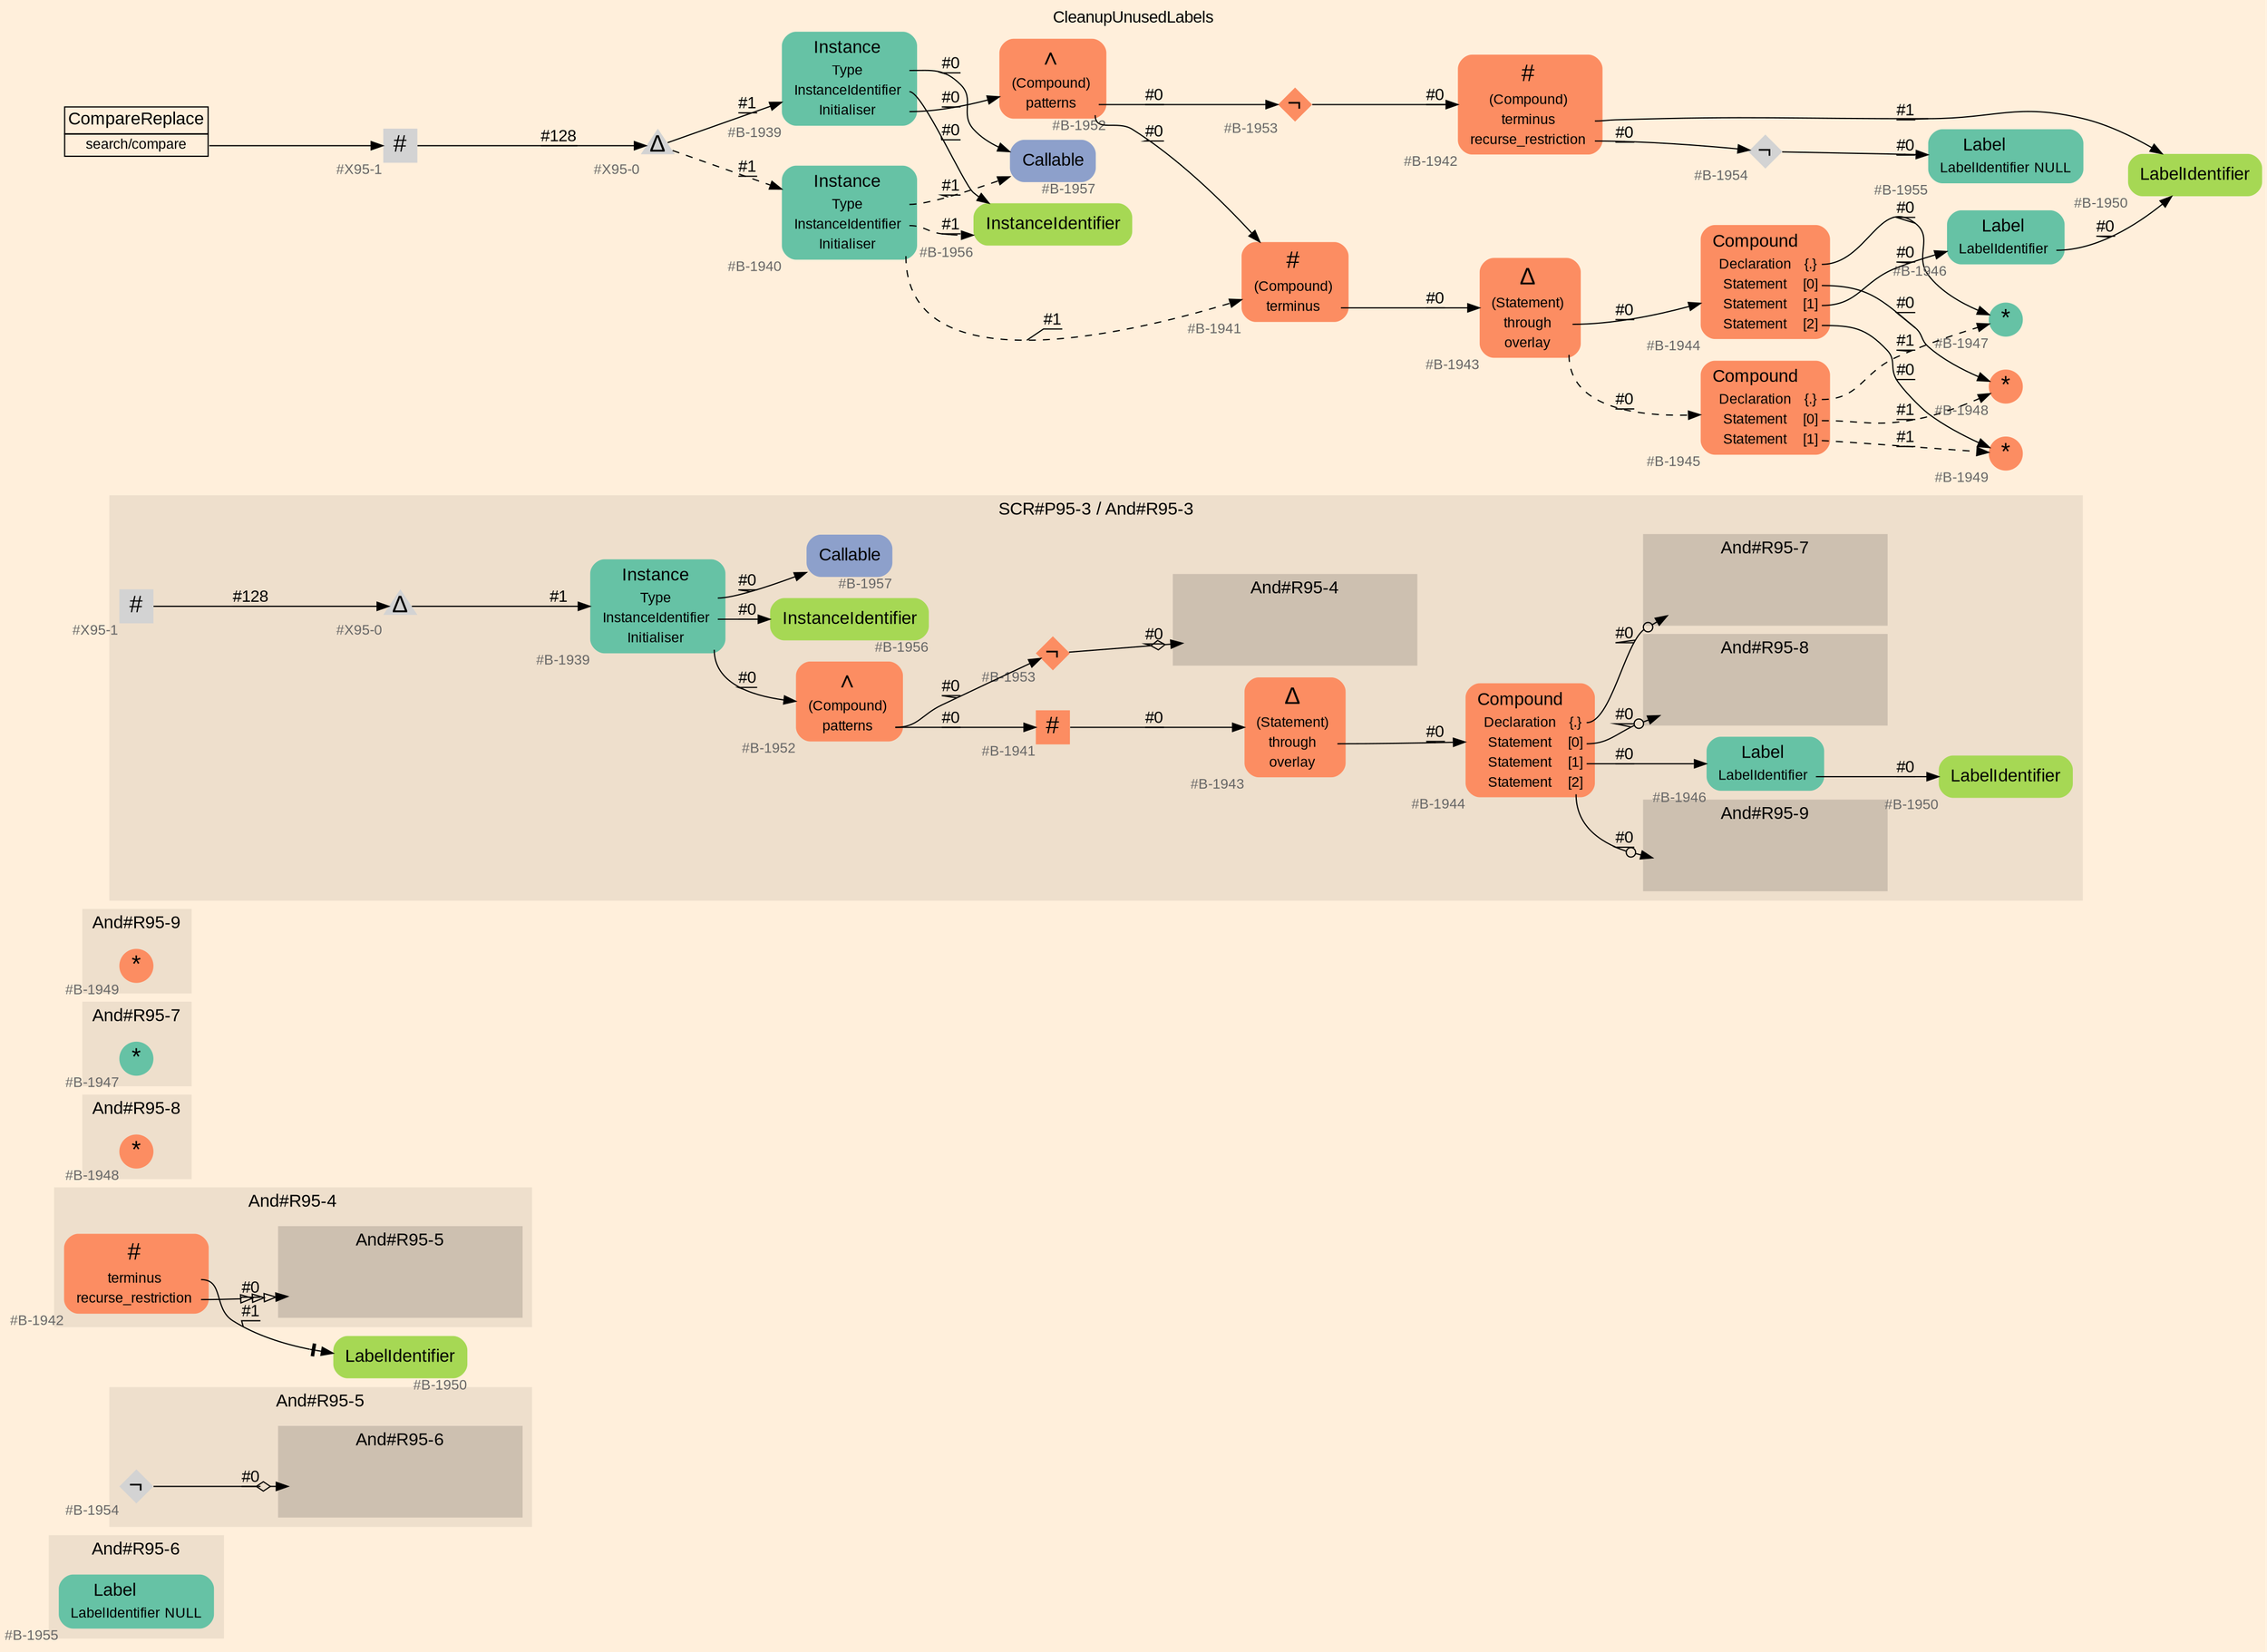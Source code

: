 digraph "CleanupUnusedLabels" {
label = "CleanupUnusedLabels"
labelloc = t
graph [
    rankdir = "LR"
    ranksep = 0.3
    bgcolor = antiquewhite1
    color = black
    fontcolor = black
    fontname = "Arial"
];
node [
    fontname = "Arial"
];
edge [
    fontname = "Arial"
];

// -------------------- figure And#R95-6 --------------------
// -------- region And#R95-6 ----------
subgraph "clusterAnd#R95-6" {
    label = "And#R95-6"
    style = "filled"
    color = antiquewhite2
    fontsize = "15"
    // -------- block And#R95-6/#B-1955 ----------
    "And#R95-6/#B-1955" [
        fillcolor = "/set28/1"
        xlabel = "#B-1955"
        fontsize = "12"
        fontcolor = grey40
        shape = "plaintext"
        label = <<TABLE BORDER="0" CELLBORDER="0" CELLSPACING="0">
         <TR><TD><FONT COLOR="black" POINT-SIZE="15">Label</FONT></TD></TR>
         <TR><TD><FONT COLOR="black" POINT-SIZE="12">LabelIdentifier</FONT></TD><TD PORT="port0"><FONT COLOR="black" POINT-SIZE="12">NULL</FONT></TD></TR>
        </TABLE>>
        style = "rounded,filled"
    ];
    
}


// -------------------- figure And#R95-5 --------------------
// -------- region And#R95-5 ----------
subgraph "clusterAnd#R95-5" {
    label = "And#R95-5"
    style = "filled"
    color = antiquewhite2
    fontsize = "15"
    // -------- block And#R95-5/#B-1954 ----------
    "And#R95-5/#B-1954" [
        xlabel = "#B-1954"
        fontsize = "12"
        fontcolor = grey40
        shape = "diamond"
        label = <<FONT COLOR="black" POINT-SIZE="20">¬</FONT>>
        style = "filled"
        penwidth = 0.0
        fixedsize = true
        width = 0.4
        height = 0.4
    ];
    
    // -------- region And#R95-5/And#R95-6 ----------
    subgraph "clusterAnd#R95-5/And#R95-6" {
        label = "And#R95-6"
        style = "filled"
        color = antiquewhite3
        fontsize = "15"
        // -------- block And#R95-5/And#R95-6/#B-1955 ----------
        "And#R95-5/And#R95-6/#B-1955" [
            fillcolor = "/set28/1"
            xlabel = "#B-1955"
            fontsize = "12"
            fontcolor = grey40
            shape = "none"
            style = "invisible"
        ];
        
    }
    
}

"And#R95-5/#B-1954" -> "And#R95-5/And#R95-6/#B-1955" [
    arrowhead="normalnoneodiamond"
    label = "#0"
    decorate = true
    color = black
    fontcolor = black
];


// -------------------- figure And#R95-4 --------------------
// -------- region And#R95-4 ----------
subgraph "clusterAnd#R95-4" {
    label = "And#R95-4"
    style = "filled"
    color = antiquewhite2
    fontsize = "15"
    // -------- block And#R95-4/#B-1942 ----------
    "And#R95-4/#B-1942" [
        fillcolor = "/set28/2"
        xlabel = "#B-1942"
        fontsize = "12"
        fontcolor = grey40
        shape = "plaintext"
        label = <<TABLE BORDER="0" CELLBORDER="0" CELLSPACING="0">
         <TR><TD><FONT COLOR="black" POINT-SIZE="20">#</FONT></TD></TR>
         <TR><TD><FONT COLOR="black" POINT-SIZE="12">terminus</FONT></TD><TD PORT="port0"></TD></TR>
         <TR><TD><FONT COLOR="black" POINT-SIZE="12">recurse_restriction</FONT></TD><TD PORT="port1"></TD></TR>
        </TABLE>>
        style = "rounded,filled"
    ];
    
    // -------- region And#R95-4/And#R95-5 ----------
    subgraph "clusterAnd#R95-4/And#R95-5" {
        label = "And#R95-5"
        style = "filled"
        color = antiquewhite3
        fontsize = "15"
        // -------- block And#R95-4/And#R95-5/#B-1954 ----------
        "And#R95-4/And#R95-5/#B-1954" [
            xlabel = "#B-1954"
            fontsize = "12"
            fontcolor = grey40
            shape = "none"
            style = "invisible"
        ];
        
    }
    
}

// -------- block And#R95-4/#B-1950 ----------
"And#R95-4/#B-1950" [
    fillcolor = "/set28/5"
    xlabel = "#B-1950"
    fontsize = "12"
    fontcolor = grey40
    shape = "plaintext"
    label = <<TABLE BORDER="0" CELLBORDER="0" CELLSPACING="0">
     <TR><TD><FONT COLOR="black" POINT-SIZE="15">LabelIdentifier</FONT></TD></TR>
    </TABLE>>
    style = "rounded,filled"
];

"And#R95-4/#B-1942":port0 -> "And#R95-4/#B-1950" [
    arrowhead="normalnonetee"
    label = "#1"
    decorate = true
    color = black
    fontcolor = black
];

"And#R95-4/#B-1942":port1 -> "And#R95-4/And#R95-5/#B-1954" [
    arrowhead="normalonormalonormalonormal"
    label = "#0"
    decorate = true
    color = black
    fontcolor = black
];


// -------------------- figure And#R95-8 --------------------
// -------- region And#R95-8 ----------
subgraph "clusterAnd#R95-8" {
    label = "And#R95-8"
    style = "filled"
    color = antiquewhite2
    fontsize = "15"
    // -------- block And#R95-8/#B-1948 ----------
    "And#R95-8/#B-1948" [
        fillcolor = "/set28/2"
        xlabel = "#B-1948"
        fontsize = "12"
        fontcolor = grey40
        shape = "circle"
        label = <<FONT COLOR="black" POINT-SIZE="20">*</FONT>>
        style = "filled"
        penwidth = 0.0
        fixedsize = true
        width = 0.4
        height = 0.4
    ];
    
}


// -------------------- figure And#R95-7 --------------------
// -------- region And#R95-7 ----------
subgraph "clusterAnd#R95-7" {
    label = "And#R95-7"
    style = "filled"
    color = antiquewhite2
    fontsize = "15"
    // -------- block And#R95-7/#B-1947 ----------
    "And#R95-7/#B-1947" [
        fillcolor = "/set28/1"
        xlabel = "#B-1947"
        fontsize = "12"
        fontcolor = grey40
        shape = "circle"
        label = <<FONT COLOR="black" POINT-SIZE="20">*</FONT>>
        style = "filled"
        penwidth = 0.0
        fixedsize = true
        width = 0.4
        height = 0.4
    ];
    
}


// -------------------- figure And#R95-9 --------------------
// -------- region And#R95-9 ----------
subgraph "clusterAnd#R95-9" {
    label = "And#R95-9"
    style = "filled"
    color = antiquewhite2
    fontsize = "15"
    // -------- block And#R95-9/#B-1949 ----------
    "And#R95-9/#B-1949" [
        fillcolor = "/set28/2"
        xlabel = "#B-1949"
        fontsize = "12"
        fontcolor = grey40
        shape = "circle"
        label = <<FONT COLOR="black" POINT-SIZE="20">*</FONT>>
        style = "filled"
        penwidth = 0.0
        fixedsize = true
        width = 0.4
        height = 0.4
    ];
    
}


// -------------------- figure And#R95-3 --------------------
// -------- region And#R95-3 ----------
subgraph "clusterAnd#R95-3" {
    label = "SCR#P95-3 / And#R95-3"
    style = "filled"
    color = antiquewhite2
    fontsize = "15"
    // -------- block And#R95-3/#B-1946 ----------
    "And#R95-3/#B-1946" [
        fillcolor = "/set28/1"
        xlabel = "#B-1946"
        fontsize = "12"
        fontcolor = grey40
        shape = "plaintext"
        label = <<TABLE BORDER="0" CELLBORDER="0" CELLSPACING="0">
         <TR><TD><FONT COLOR="black" POINT-SIZE="15">Label</FONT></TD></TR>
         <TR><TD><FONT COLOR="black" POINT-SIZE="12">LabelIdentifier</FONT></TD><TD PORT="port0"></TD></TR>
        </TABLE>>
        style = "rounded,filled"
    ];
    
    // -------- block And#R95-3/#B-1943 ----------
    "And#R95-3/#B-1943" [
        fillcolor = "/set28/2"
        xlabel = "#B-1943"
        fontsize = "12"
        fontcolor = grey40
        shape = "plaintext"
        label = <<TABLE BORDER="0" CELLBORDER="0" CELLSPACING="0">
         <TR><TD><FONT COLOR="black" POINT-SIZE="20">Δ</FONT></TD></TR>
         <TR><TD><FONT COLOR="black" POINT-SIZE="12">(Statement)</FONT></TD><TD PORT="port0"></TD></TR>
         <TR><TD><FONT COLOR="black" POINT-SIZE="12">through</FONT></TD><TD PORT="port1"></TD></TR>
         <TR><TD><FONT COLOR="black" POINT-SIZE="12">overlay</FONT></TD><TD PORT="port2"></TD></TR>
        </TABLE>>
        style = "rounded,filled"
    ];
    
    // -------- block And#R95-3/#B-1941 ----------
    "And#R95-3/#B-1941" [
        fillcolor = "/set28/2"
        xlabel = "#B-1941"
        fontsize = "12"
        fontcolor = grey40
        shape = "square"
        label = <<FONT COLOR="black" POINT-SIZE="20">#</FONT>>
        style = "filled"
        penwidth = 0.0
        fixedsize = true
        width = 0.4
        height = 0.4
    ];
    
    // -------- block And#R95-3/#B-1944 ----------
    "And#R95-3/#B-1944" [
        fillcolor = "/set28/2"
        xlabel = "#B-1944"
        fontsize = "12"
        fontcolor = grey40
        shape = "plaintext"
        label = <<TABLE BORDER="0" CELLBORDER="0" CELLSPACING="0">
         <TR><TD><FONT COLOR="black" POINT-SIZE="15">Compound</FONT></TD></TR>
         <TR><TD><FONT COLOR="black" POINT-SIZE="12">Declaration</FONT></TD><TD PORT="port0"><FONT COLOR="black" POINT-SIZE="12">{.}</FONT></TD></TR>
         <TR><TD><FONT COLOR="black" POINT-SIZE="12">Statement</FONT></TD><TD PORT="port1"><FONT COLOR="black" POINT-SIZE="12">[0]</FONT></TD></TR>
         <TR><TD><FONT COLOR="black" POINT-SIZE="12">Statement</FONT></TD><TD PORT="port2"><FONT COLOR="black" POINT-SIZE="12">[1]</FONT></TD></TR>
         <TR><TD><FONT COLOR="black" POINT-SIZE="12">Statement</FONT></TD><TD PORT="port3"><FONT COLOR="black" POINT-SIZE="12">[2]</FONT></TD></TR>
        </TABLE>>
        style = "rounded,filled"
    ];
    
    // -------- block And#R95-3/#B-1956 ----------
    "And#R95-3/#B-1956" [
        fillcolor = "/set28/5"
        xlabel = "#B-1956"
        fontsize = "12"
        fontcolor = grey40
        shape = "plaintext"
        label = <<TABLE BORDER="0" CELLBORDER="0" CELLSPACING="0">
         <TR><TD><FONT COLOR="black" POINT-SIZE="15">InstanceIdentifier</FONT></TD></TR>
        </TABLE>>
        style = "rounded,filled"
    ];
    
    // -------- block And#R95-3/#B-1950 ----------
    "And#R95-3/#B-1950" [
        fillcolor = "/set28/5"
        xlabel = "#B-1950"
        fontsize = "12"
        fontcolor = grey40
        shape = "plaintext"
        label = <<TABLE BORDER="0" CELLBORDER="0" CELLSPACING="0">
         <TR><TD><FONT COLOR="black" POINT-SIZE="15">LabelIdentifier</FONT></TD></TR>
        </TABLE>>
        style = "rounded,filled"
    ];
    
    // -------- block And#R95-3/#B-1953 ----------
    "And#R95-3/#B-1953" [
        fillcolor = "/set28/2"
        xlabel = "#B-1953"
        fontsize = "12"
        fontcolor = grey40
        shape = "diamond"
        label = <<FONT COLOR="black" POINT-SIZE="20">¬</FONT>>
        style = "filled"
        penwidth = 0.0
        fixedsize = true
        width = 0.4
        height = 0.4
    ];
    
    // -------- block And#R95-3/#B-1957 ----------
    "And#R95-3/#B-1957" [
        fillcolor = "/set28/3"
        xlabel = "#B-1957"
        fontsize = "12"
        fontcolor = grey40
        shape = "plaintext"
        label = <<TABLE BORDER="0" CELLBORDER="0" CELLSPACING="0">
         <TR><TD><FONT COLOR="black" POINT-SIZE="15">Callable</FONT></TD></TR>
        </TABLE>>
        style = "rounded,filled"
    ];
    
    // -------- block And#R95-3/#X95-1 ----------
    "And#R95-3/#X95-1" [
        xlabel = "#X95-1"
        fontsize = "12"
        fontcolor = grey40
        shape = "square"
        label = <<FONT COLOR="black" POINT-SIZE="20">#</FONT>>
        style = "filled"
        penwidth = 0.0
        fixedsize = true
        width = 0.4
        height = 0.4
    ];
    
    // -------- block And#R95-3/#B-1939 ----------
    "And#R95-3/#B-1939" [
        fillcolor = "/set28/1"
        xlabel = "#B-1939"
        fontsize = "12"
        fontcolor = grey40
        shape = "plaintext"
        label = <<TABLE BORDER="0" CELLBORDER="0" CELLSPACING="0">
         <TR><TD><FONT COLOR="black" POINT-SIZE="15">Instance</FONT></TD></TR>
         <TR><TD><FONT COLOR="black" POINT-SIZE="12">Type</FONT></TD><TD PORT="port0"></TD></TR>
         <TR><TD><FONT COLOR="black" POINT-SIZE="12">InstanceIdentifier</FONT></TD><TD PORT="port1"></TD></TR>
         <TR><TD><FONT COLOR="black" POINT-SIZE="12">Initialiser</FONT></TD><TD PORT="port2"></TD></TR>
        </TABLE>>
        style = "rounded,filled"
    ];
    
    // -------- block And#R95-3/#B-1952 ----------
    "And#R95-3/#B-1952" [
        fillcolor = "/set28/2"
        xlabel = "#B-1952"
        fontsize = "12"
        fontcolor = grey40
        shape = "plaintext"
        label = <<TABLE BORDER="0" CELLBORDER="0" CELLSPACING="0">
         <TR><TD><FONT COLOR="black" POINT-SIZE="20">∧</FONT></TD></TR>
         <TR><TD><FONT COLOR="black" POINT-SIZE="12">(Compound)</FONT></TD><TD PORT="port0"></TD></TR>
         <TR><TD><FONT COLOR="black" POINT-SIZE="12">patterns</FONT></TD><TD PORT="port1"></TD></TR>
        </TABLE>>
        style = "rounded,filled"
    ];
    
    // -------- block And#R95-3/#X95-0 ----------
    "And#R95-3/#X95-0" [
        xlabel = "#X95-0"
        fontsize = "12"
        fontcolor = grey40
        shape = "triangle"
        label = <<FONT COLOR="black" POINT-SIZE="20">Δ</FONT>>
        style = "filled"
        penwidth = 0.0
        fixedsize = true
        width = 0.4
        height = 0.4
    ];
    
    // -------- region And#R95-3/And#R95-4 ----------
    subgraph "clusterAnd#R95-3/And#R95-4" {
        label = "And#R95-4"
        style = "filled"
        color = antiquewhite3
        fontsize = "15"
        // -------- block And#R95-3/And#R95-4/#B-1942 ----------
        "And#R95-3/And#R95-4/#B-1942" [
            fillcolor = "/set28/2"
            xlabel = "#B-1942"
            fontsize = "12"
            fontcolor = grey40
            shape = "none"
            style = "invisible"
        ];
        
    }
    
    // -------- region And#R95-3/And#R95-7 ----------
    subgraph "clusterAnd#R95-3/And#R95-7" {
        label = "And#R95-7"
        style = "filled"
        color = antiquewhite3
        fontsize = "15"
        // -------- block And#R95-3/And#R95-7/#B-1947 ----------
        "And#R95-3/And#R95-7/#B-1947" [
            fillcolor = "/set28/1"
            xlabel = "#B-1947"
            fontsize = "12"
            fontcolor = grey40
            shape = "none"
            style = "invisible"
        ];
        
    }
    
    // -------- region And#R95-3/And#R95-8 ----------
    subgraph "clusterAnd#R95-3/And#R95-8" {
        label = "And#R95-8"
        style = "filled"
        color = antiquewhite3
        fontsize = "15"
        // -------- block And#R95-3/And#R95-8/#B-1948 ----------
        "And#R95-3/And#R95-8/#B-1948" [
            fillcolor = "/set28/2"
            xlabel = "#B-1948"
            fontsize = "12"
            fontcolor = grey40
            shape = "none"
            style = "invisible"
        ];
        
    }
    
    // -------- region And#R95-3/And#R95-9 ----------
    subgraph "clusterAnd#R95-3/And#R95-9" {
        label = "And#R95-9"
        style = "filled"
        color = antiquewhite3
        fontsize = "15"
        // -------- block And#R95-3/And#R95-9/#B-1949 ----------
        "And#R95-3/And#R95-9/#B-1949" [
            fillcolor = "/set28/2"
            xlabel = "#B-1949"
            fontsize = "12"
            fontcolor = grey40
            shape = "none"
            style = "invisible"
        ];
        
    }
    
}

"And#R95-3/#B-1946":port0 -> "And#R95-3/#B-1950" [
    label = "#0"
    decorate = true
    color = black
    fontcolor = black
];

"And#R95-3/#B-1943":port1 -> "And#R95-3/#B-1944" [
    label = "#0"
    decorate = true
    color = black
    fontcolor = black
];

"And#R95-3/#B-1941" -> "And#R95-3/#B-1943" [
    label = "#0"
    decorate = true
    color = black
    fontcolor = black
];

"And#R95-3/#B-1944":port0 -> "And#R95-3/And#R95-7/#B-1947" [
    arrowhead="normalnoneodot"
    label = "#0"
    decorate = true
    color = black
    fontcolor = black
];

"And#R95-3/#B-1944":port1 -> "And#R95-3/And#R95-8/#B-1948" [
    arrowhead="normalnoneodot"
    label = "#0"
    decorate = true
    color = black
    fontcolor = black
];

"And#R95-3/#B-1944":port2 -> "And#R95-3/#B-1946" [
    label = "#0"
    decorate = true
    color = black
    fontcolor = black
];

"And#R95-3/#B-1944":port3 -> "And#R95-3/And#R95-9/#B-1949" [
    arrowhead="normalnoneodot"
    label = "#0"
    decorate = true
    color = black
    fontcolor = black
];

"And#R95-3/#B-1953" -> "And#R95-3/And#R95-4/#B-1942" [
    arrowhead="normalnoneodiamond"
    label = "#0"
    decorate = true
    color = black
    fontcolor = black
];

"And#R95-3/#X95-1" -> "And#R95-3/#X95-0" [
    label = "#128"
    decorate = true
    color = black
    fontcolor = black
];

"And#R95-3/#B-1939":port0 -> "And#R95-3/#B-1957" [
    label = "#0"
    decorate = true
    color = black
    fontcolor = black
];

"And#R95-3/#B-1939":port1 -> "And#R95-3/#B-1956" [
    label = "#0"
    decorate = true
    color = black
    fontcolor = black
];

"And#R95-3/#B-1939":port2 -> "And#R95-3/#B-1952" [
    label = "#0"
    decorate = true
    color = black
    fontcolor = black
];

"And#R95-3/#B-1952":port1 -> "And#R95-3/#B-1941" [
    label = "#0"
    decorate = true
    color = black
    fontcolor = black
];

"And#R95-3/#B-1952":port1 -> "And#R95-3/#B-1953" [
    label = "#0"
    decorate = true
    color = black
    fontcolor = black
];

"And#R95-3/#X95-0" -> "And#R95-3/#B-1939" [
    label = "#1"
    decorate = true
    color = black
    fontcolor = black
];


// -------------------- transformation figure --------------------
// -------- block CR#X95-2 ----------
"CR#X95-2" [
    fillcolor = antiquewhite1
    fontsize = "12"
    fontcolor = grey40
    shape = "plaintext"
    label = <<TABLE BORDER="0" CELLBORDER="1" CELLSPACING="0">
     <TR><TD><FONT COLOR="black" POINT-SIZE="15">CompareReplace</FONT></TD></TR>
     <TR><TD PORT="port0"><FONT COLOR="black" POINT-SIZE="12">search/compare</FONT></TD></TR>
    </TABLE>>
    style = "filled"
    color = black
];

// -------- block #X95-1 ----------
"#X95-1" [
    xlabel = "#X95-1"
    fontsize = "12"
    fontcolor = grey40
    shape = "square"
    label = <<FONT COLOR="black" POINT-SIZE="20">#</FONT>>
    style = "filled"
    penwidth = 0.0
    fixedsize = true
    width = 0.4
    height = 0.4
];

// -------- block #X95-0 ----------
"#X95-0" [
    xlabel = "#X95-0"
    fontsize = "12"
    fontcolor = grey40
    shape = "triangle"
    label = <<FONT COLOR="black" POINT-SIZE="20">Δ</FONT>>
    style = "filled"
    penwidth = 0.0
    fixedsize = true
    width = 0.4
    height = 0.4
];

// -------- block #B-1939 ----------
"#B-1939" [
    fillcolor = "/set28/1"
    xlabel = "#B-1939"
    fontsize = "12"
    fontcolor = grey40
    shape = "plaintext"
    label = <<TABLE BORDER="0" CELLBORDER="0" CELLSPACING="0">
     <TR><TD><FONT COLOR="black" POINT-SIZE="15">Instance</FONT></TD></TR>
     <TR><TD><FONT COLOR="black" POINT-SIZE="12">Type</FONT></TD><TD PORT="port0"></TD></TR>
     <TR><TD><FONT COLOR="black" POINT-SIZE="12">InstanceIdentifier</FONT></TD><TD PORT="port1"></TD></TR>
     <TR><TD><FONT COLOR="black" POINT-SIZE="12">Initialiser</FONT></TD><TD PORT="port2"></TD></TR>
    </TABLE>>
    style = "rounded,filled"
];

// -------- block #B-1957 ----------
"#B-1957" [
    fillcolor = "/set28/3"
    xlabel = "#B-1957"
    fontsize = "12"
    fontcolor = grey40
    shape = "plaintext"
    label = <<TABLE BORDER="0" CELLBORDER="0" CELLSPACING="0">
     <TR><TD><FONT COLOR="black" POINT-SIZE="15">Callable</FONT></TD></TR>
    </TABLE>>
    style = "rounded,filled"
];

// -------- block #B-1956 ----------
"#B-1956" [
    fillcolor = "/set28/5"
    xlabel = "#B-1956"
    fontsize = "12"
    fontcolor = grey40
    shape = "plaintext"
    label = <<TABLE BORDER="0" CELLBORDER="0" CELLSPACING="0">
     <TR><TD><FONT COLOR="black" POINT-SIZE="15">InstanceIdentifier</FONT></TD></TR>
    </TABLE>>
    style = "rounded,filled"
];

// -------- block #B-1952 ----------
"#B-1952" [
    fillcolor = "/set28/2"
    xlabel = "#B-1952"
    fontsize = "12"
    fontcolor = grey40
    shape = "plaintext"
    label = <<TABLE BORDER="0" CELLBORDER="0" CELLSPACING="0">
     <TR><TD><FONT COLOR="black" POINT-SIZE="20">∧</FONT></TD></TR>
     <TR><TD><FONT COLOR="black" POINT-SIZE="12">(Compound)</FONT></TD><TD PORT="port0"></TD></TR>
     <TR><TD><FONT COLOR="black" POINT-SIZE="12">patterns</FONT></TD><TD PORT="port1"></TD></TR>
    </TABLE>>
    style = "rounded,filled"
];

// -------- block #B-1941 ----------
"#B-1941" [
    fillcolor = "/set28/2"
    xlabel = "#B-1941"
    fontsize = "12"
    fontcolor = grey40
    shape = "plaintext"
    label = <<TABLE BORDER="0" CELLBORDER="0" CELLSPACING="0">
     <TR><TD><FONT COLOR="black" POINT-SIZE="20">#</FONT></TD></TR>
     <TR><TD><FONT COLOR="black" POINT-SIZE="12">(Compound)</FONT></TD><TD PORT="port0"></TD></TR>
     <TR><TD><FONT COLOR="black" POINT-SIZE="12">terminus</FONT></TD><TD PORT="port1"></TD></TR>
    </TABLE>>
    style = "rounded,filled"
];

// -------- block #B-1943 ----------
"#B-1943" [
    fillcolor = "/set28/2"
    xlabel = "#B-1943"
    fontsize = "12"
    fontcolor = grey40
    shape = "plaintext"
    label = <<TABLE BORDER="0" CELLBORDER="0" CELLSPACING="0">
     <TR><TD><FONT COLOR="black" POINT-SIZE="20">Δ</FONT></TD></TR>
     <TR><TD><FONT COLOR="black" POINT-SIZE="12">(Statement)</FONT></TD><TD PORT="port0"></TD></TR>
     <TR><TD><FONT COLOR="black" POINT-SIZE="12">through</FONT></TD><TD PORT="port1"></TD></TR>
     <TR><TD><FONT COLOR="black" POINT-SIZE="12">overlay</FONT></TD><TD PORT="port2"></TD></TR>
    </TABLE>>
    style = "rounded,filled"
];

// -------- block #B-1944 ----------
"#B-1944" [
    fillcolor = "/set28/2"
    xlabel = "#B-1944"
    fontsize = "12"
    fontcolor = grey40
    shape = "plaintext"
    label = <<TABLE BORDER="0" CELLBORDER="0" CELLSPACING="0">
     <TR><TD><FONT COLOR="black" POINT-SIZE="15">Compound</FONT></TD></TR>
     <TR><TD><FONT COLOR="black" POINT-SIZE="12">Declaration</FONT></TD><TD PORT="port0"><FONT COLOR="black" POINT-SIZE="12">{.}</FONT></TD></TR>
     <TR><TD><FONT COLOR="black" POINT-SIZE="12">Statement</FONT></TD><TD PORT="port1"><FONT COLOR="black" POINT-SIZE="12">[0]</FONT></TD></TR>
     <TR><TD><FONT COLOR="black" POINT-SIZE="12">Statement</FONT></TD><TD PORT="port2"><FONT COLOR="black" POINT-SIZE="12">[1]</FONT></TD></TR>
     <TR><TD><FONT COLOR="black" POINT-SIZE="12">Statement</FONT></TD><TD PORT="port3"><FONT COLOR="black" POINT-SIZE="12">[2]</FONT></TD></TR>
    </TABLE>>
    style = "rounded,filled"
];

// -------- block #B-1947 ----------
"#B-1947" [
    fillcolor = "/set28/1"
    xlabel = "#B-1947"
    fontsize = "12"
    fontcolor = grey40
    shape = "circle"
    label = <<FONT COLOR="black" POINT-SIZE="20">*</FONT>>
    style = "filled"
    penwidth = 0.0
    fixedsize = true
    width = 0.4
    height = 0.4
];

// -------- block #B-1948 ----------
"#B-1948" [
    fillcolor = "/set28/2"
    xlabel = "#B-1948"
    fontsize = "12"
    fontcolor = grey40
    shape = "circle"
    label = <<FONT COLOR="black" POINT-SIZE="20">*</FONT>>
    style = "filled"
    penwidth = 0.0
    fixedsize = true
    width = 0.4
    height = 0.4
];

// -------- block #B-1946 ----------
"#B-1946" [
    fillcolor = "/set28/1"
    xlabel = "#B-1946"
    fontsize = "12"
    fontcolor = grey40
    shape = "plaintext"
    label = <<TABLE BORDER="0" CELLBORDER="0" CELLSPACING="0">
     <TR><TD><FONT COLOR="black" POINT-SIZE="15">Label</FONT></TD></TR>
     <TR><TD><FONT COLOR="black" POINT-SIZE="12">LabelIdentifier</FONT></TD><TD PORT="port0"></TD></TR>
    </TABLE>>
    style = "rounded,filled"
];

// -------- block #B-1950 ----------
"#B-1950" [
    fillcolor = "/set28/5"
    xlabel = "#B-1950"
    fontsize = "12"
    fontcolor = grey40
    shape = "plaintext"
    label = <<TABLE BORDER="0" CELLBORDER="0" CELLSPACING="0">
     <TR><TD><FONT COLOR="black" POINT-SIZE="15">LabelIdentifier</FONT></TD></TR>
    </TABLE>>
    style = "rounded,filled"
];

// -------- block #B-1949 ----------
"#B-1949" [
    fillcolor = "/set28/2"
    xlabel = "#B-1949"
    fontsize = "12"
    fontcolor = grey40
    shape = "circle"
    label = <<FONT COLOR="black" POINT-SIZE="20">*</FONT>>
    style = "filled"
    penwidth = 0.0
    fixedsize = true
    width = 0.4
    height = 0.4
];

// -------- block #B-1945 ----------
"#B-1945" [
    fillcolor = "/set28/2"
    xlabel = "#B-1945"
    fontsize = "12"
    fontcolor = grey40
    shape = "plaintext"
    label = <<TABLE BORDER="0" CELLBORDER="0" CELLSPACING="0">
     <TR><TD><FONT COLOR="black" POINT-SIZE="15">Compound</FONT></TD></TR>
     <TR><TD><FONT COLOR="black" POINT-SIZE="12">Declaration</FONT></TD><TD PORT="port0"><FONT COLOR="black" POINT-SIZE="12">{.}</FONT></TD></TR>
     <TR><TD><FONT COLOR="black" POINT-SIZE="12">Statement</FONT></TD><TD PORT="port1"><FONT COLOR="black" POINT-SIZE="12">[0]</FONT></TD></TR>
     <TR><TD><FONT COLOR="black" POINT-SIZE="12">Statement</FONT></TD><TD PORT="port2"><FONT COLOR="black" POINT-SIZE="12">[1]</FONT></TD></TR>
    </TABLE>>
    style = "rounded,filled"
];

// -------- block #B-1953 ----------
"#B-1953" [
    fillcolor = "/set28/2"
    xlabel = "#B-1953"
    fontsize = "12"
    fontcolor = grey40
    shape = "diamond"
    label = <<FONT COLOR="black" POINT-SIZE="20">¬</FONT>>
    style = "filled"
    penwidth = 0.0
    fixedsize = true
    width = 0.4
    height = 0.4
];

// -------- block #B-1942 ----------
"#B-1942" [
    fillcolor = "/set28/2"
    xlabel = "#B-1942"
    fontsize = "12"
    fontcolor = grey40
    shape = "plaintext"
    label = <<TABLE BORDER="0" CELLBORDER="0" CELLSPACING="0">
     <TR><TD><FONT COLOR="black" POINT-SIZE="20">#</FONT></TD></TR>
     <TR><TD><FONT COLOR="black" POINT-SIZE="12">(Compound)</FONT></TD><TD PORT="port0"></TD></TR>
     <TR><TD><FONT COLOR="black" POINT-SIZE="12">terminus</FONT></TD><TD PORT="port1"></TD></TR>
     <TR><TD><FONT COLOR="black" POINT-SIZE="12">recurse_restriction</FONT></TD><TD PORT="port2"></TD></TR>
    </TABLE>>
    style = "rounded,filled"
];

// -------- block #B-1954 ----------
"#B-1954" [
    xlabel = "#B-1954"
    fontsize = "12"
    fontcolor = grey40
    shape = "diamond"
    label = <<FONT COLOR="black" POINT-SIZE="20">¬</FONT>>
    style = "filled"
    penwidth = 0.0
    fixedsize = true
    width = 0.4
    height = 0.4
];

// -------- block #B-1955 ----------
"#B-1955" [
    fillcolor = "/set28/1"
    xlabel = "#B-1955"
    fontsize = "12"
    fontcolor = grey40
    shape = "plaintext"
    label = <<TABLE BORDER="0" CELLBORDER="0" CELLSPACING="0">
     <TR><TD><FONT COLOR="black" POINT-SIZE="15">Label</FONT></TD></TR>
     <TR><TD><FONT COLOR="black" POINT-SIZE="12">LabelIdentifier</FONT></TD><TD PORT="port0"><FONT COLOR="black" POINT-SIZE="12">NULL</FONT></TD></TR>
    </TABLE>>
    style = "rounded,filled"
];

// -------- block #B-1940 ----------
"#B-1940" [
    fillcolor = "/set28/1"
    xlabel = "#B-1940"
    fontsize = "12"
    fontcolor = grey40
    shape = "plaintext"
    label = <<TABLE BORDER="0" CELLBORDER="0" CELLSPACING="0">
     <TR><TD><FONT COLOR="black" POINT-SIZE="15">Instance</FONT></TD></TR>
     <TR><TD><FONT COLOR="black" POINT-SIZE="12">Type</FONT></TD><TD PORT="port0"></TD></TR>
     <TR><TD><FONT COLOR="black" POINT-SIZE="12">InstanceIdentifier</FONT></TD><TD PORT="port1"></TD></TR>
     <TR><TD><FONT COLOR="black" POINT-SIZE="12">Initialiser</FONT></TD><TD PORT="port2"></TD></TR>
    </TABLE>>
    style = "rounded,filled"
];

"CR#X95-2":port0 -> "#X95-1" [
    label = ""
    decorate = true
    color = black
    fontcolor = black
];

"#X95-1" -> "#X95-0" [
    label = "#128"
    decorate = true
    color = black
    fontcolor = black
];

"#X95-0" -> "#B-1939" [
    label = "#1"
    decorate = true
    color = black
    fontcolor = black
];

"#X95-0" -> "#B-1940" [
    style="dashed"
    label = "#1"
    decorate = true
    color = black
    fontcolor = black
];

"#B-1939":port0 -> "#B-1957" [
    label = "#0"
    decorate = true
    color = black
    fontcolor = black
];

"#B-1939":port1 -> "#B-1956" [
    label = "#0"
    decorate = true
    color = black
    fontcolor = black
];

"#B-1939":port2 -> "#B-1952" [
    label = "#0"
    decorate = true
    color = black
    fontcolor = black
];

"#B-1952":port1 -> "#B-1941" [
    label = "#0"
    decorate = true
    color = black
    fontcolor = black
];

"#B-1952":port1 -> "#B-1953" [
    label = "#0"
    decorate = true
    color = black
    fontcolor = black
];

"#B-1941":port1 -> "#B-1943" [
    label = "#0"
    decorate = true
    color = black
    fontcolor = black
];

"#B-1943":port1 -> "#B-1944" [
    label = "#0"
    decorate = true
    color = black
    fontcolor = black
];

"#B-1943":port2 -> "#B-1945" [
    style="dashed"
    label = "#0"
    decorate = true
    color = black
    fontcolor = black
];

"#B-1944":port0 -> "#B-1947" [
    label = "#0"
    decorate = true
    color = black
    fontcolor = black
];

"#B-1944":port1 -> "#B-1948" [
    label = "#0"
    decorate = true
    color = black
    fontcolor = black
];

"#B-1944":port2 -> "#B-1946" [
    label = "#0"
    decorate = true
    color = black
    fontcolor = black
];

"#B-1944":port3 -> "#B-1949" [
    label = "#0"
    decorate = true
    color = black
    fontcolor = black
];

"#B-1946":port0 -> "#B-1950" [
    label = "#0"
    decorate = true
    color = black
    fontcolor = black
];

"#B-1945":port0 -> "#B-1947" [
    style="dashed"
    label = "#1"
    decorate = true
    color = black
    fontcolor = black
];

"#B-1945":port1 -> "#B-1948" [
    style="dashed"
    label = "#1"
    decorate = true
    color = black
    fontcolor = black
];

"#B-1945":port2 -> "#B-1949" [
    style="dashed"
    label = "#1"
    decorate = true
    color = black
    fontcolor = black
];

"#B-1953" -> "#B-1942" [
    label = "#0"
    decorate = true
    color = black
    fontcolor = black
];

"#B-1942":port1 -> "#B-1950" [
    label = "#1"
    decorate = true
    color = black
    fontcolor = black
];

"#B-1942":port2 -> "#B-1954" [
    label = "#0"
    decorate = true
    color = black
    fontcolor = black
];

"#B-1954" -> "#B-1955" [
    label = "#0"
    decorate = true
    color = black
    fontcolor = black
];

"#B-1940":port0 -> "#B-1957" [
    style="dashed"
    label = "#1"
    decorate = true
    color = black
    fontcolor = black
];

"#B-1940":port1 -> "#B-1956" [
    style="dashed"
    label = "#1"
    decorate = true
    color = black
    fontcolor = black
];

"#B-1940":port2 -> "#B-1941" [
    style="dashed"
    label = "#1"
    decorate = true
    color = black
    fontcolor = black
];


}
